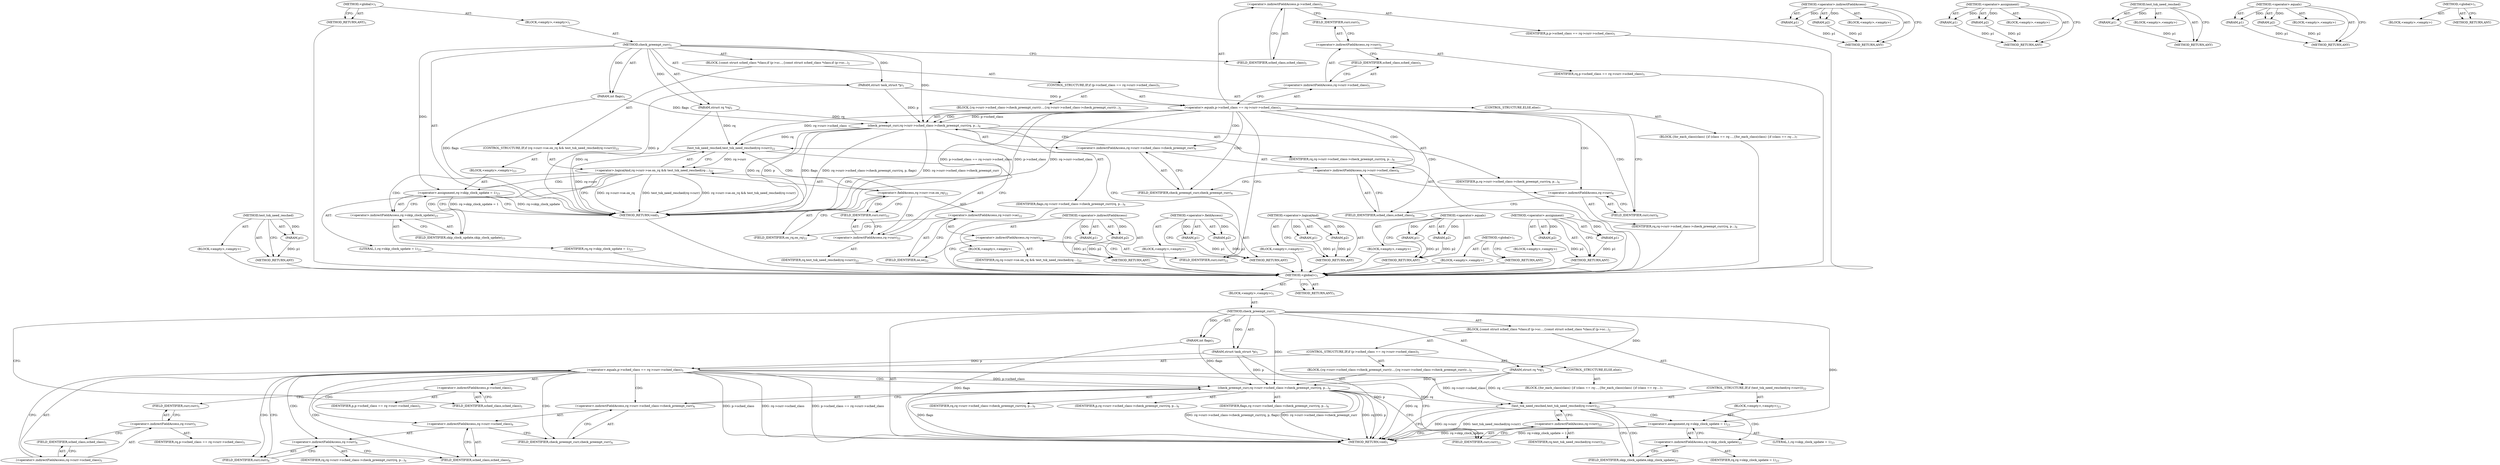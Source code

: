 digraph "&lt;operator&gt;.assignment" {
vulnerable_6 [label=<(METHOD,&lt;global&gt;)<SUB>1</SUB>>];
vulnerable_7 [label=<(BLOCK,&lt;empty&gt;,&lt;empty&gt;)<SUB>1</SUB>>];
vulnerable_8 [label=<(METHOD,check_preempt_curr)<SUB>1</SUB>>];
vulnerable_9 [label=<(PARAM,struct rq *rq)<SUB>1</SUB>>];
vulnerable_10 [label=<(PARAM,struct task_struct *p)<SUB>1</SUB>>];
vulnerable_11 [label=<(PARAM,int flags)<SUB>1</SUB>>];
vulnerable_12 [label=<(BLOCK,{
	const struct sched_class *class;

	if (p-&gt;sc...,{
	const struct sched_class *class;

	if (p-&gt;sc...)<SUB>2</SUB>>];
vulnerable_13 [label=<(CONTROL_STRUCTURE,IF,if (p-&gt;sched_class == rq-&gt;curr-&gt;sched_class))<SUB>5</SUB>>];
vulnerable_14 [label=<(&lt;operator&gt;.equals,p-&gt;sched_class == rq-&gt;curr-&gt;sched_class)<SUB>5</SUB>>];
vulnerable_15 [label=<(&lt;operator&gt;.indirectFieldAccess,p-&gt;sched_class)<SUB>5</SUB>>];
vulnerable_16 [label=<(IDENTIFIER,p,p-&gt;sched_class == rq-&gt;curr-&gt;sched_class)<SUB>5</SUB>>];
vulnerable_17 [label=<(FIELD_IDENTIFIER,sched_class,sched_class)<SUB>5</SUB>>];
vulnerable_18 [label=<(&lt;operator&gt;.indirectFieldAccess,rq-&gt;curr-&gt;sched_class)<SUB>5</SUB>>];
vulnerable_19 [label=<(&lt;operator&gt;.indirectFieldAccess,rq-&gt;curr)<SUB>5</SUB>>];
vulnerable_20 [label=<(IDENTIFIER,rq,p-&gt;sched_class == rq-&gt;curr-&gt;sched_class)<SUB>5</SUB>>];
vulnerable_21 [label=<(FIELD_IDENTIFIER,curr,curr)<SUB>5</SUB>>];
vulnerable_22 [label=<(FIELD_IDENTIFIER,sched_class,sched_class)<SUB>5</SUB>>];
vulnerable_23 [label=<(BLOCK,{
		rq-&gt;curr-&gt;sched_class-&gt;check_preempt_curr(r...,{
		rq-&gt;curr-&gt;sched_class-&gt;check_preempt_curr(r...)<SUB>5</SUB>>];
vulnerable_24 [label=<(check_preempt_curr,rq-&gt;curr-&gt;sched_class-&gt;check_preempt_curr(rq, p...)<SUB>6</SUB>>];
vulnerable_25 [label=<(&lt;operator&gt;.indirectFieldAccess,rq-&gt;curr-&gt;sched_class-&gt;check_preempt_curr)<SUB>6</SUB>>];
vulnerable_26 [label=<(&lt;operator&gt;.indirectFieldAccess,rq-&gt;curr-&gt;sched_class)<SUB>6</SUB>>];
vulnerable_27 [label=<(&lt;operator&gt;.indirectFieldAccess,rq-&gt;curr)<SUB>6</SUB>>];
vulnerable_28 [label=<(IDENTIFIER,rq,rq-&gt;curr-&gt;sched_class-&gt;check_preempt_curr(rq, p...)<SUB>6</SUB>>];
vulnerable_29 [label=<(FIELD_IDENTIFIER,curr,curr)<SUB>6</SUB>>];
vulnerable_30 [label=<(FIELD_IDENTIFIER,sched_class,sched_class)<SUB>6</SUB>>];
vulnerable_31 [label=<(FIELD_IDENTIFIER,check_preempt_curr,check_preempt_curr)<SUB>6</SUB>>];
vulnerable_32 [label=<(IDENTIFIER,rq,rq-&gt;curr-&gt;sched_class-&gt;check_preempt_curr(rq, p...)<SUB>6</SUB>>];
vulnerable_33 [label=<(IDENTIFIER,p,rq-&gt;curr-&gt;sched_class-&gt;check_preempt_curr(rq, p...)<SUB>6</SUB>>];
vulnerable_34 [label=<(IDENTIFIER,flags,rq-&gt;curr-&gt;sched_class-&gt;check_preempt_curr(rq, p...)<SUB>6</SUB>>];
vulnerable_35 [label=<(CONTROL_STRUCTURE,ELSE,else)<SUB>7</SUB>>];
vulnerable_36 [label=<(BLOCK,{
		for_each_class(class) {
			if (class == rq-...,{
		for_each_class(class) {
			if (class == rq-...)<SUB>7</SUB>>];
vulnerable_37 [label=<(CONTROL_STRUCTURE,IF,if (test_tsk_need_resched(rq-&gt;curr)))<SUB>22</SUB>>];
vulnerable_38 [label=<(test_tsk_need_resched,test_tsk_need_resched(rq-&gt;curr))<SUB>22</SUB>>];
vulnerable_39 [label=<(&lt;operator&gt;.indirectFieldAccess,rq-&gt;curr)<SUB>22</SUB>>];
vulnerable_40 [label=<(IDENTIFIER,rq,test_tsk_need_resched(rq-&gt;curr))<SUB>22</SUB>>];
vulnerable_41 [label=<(FIELD_IDENTIFIER,curr,curr)<SUB>22</SUB>>];
vulnerable_42 [label=<(BLOCK,&lt;empty&gt;,&lt;empty&gt;)<SUB>23</SUB>>];
vulnerable_43 [label=<(&lt;operator&gt;.assignment,rq-&gt;skip_clock_update = 1)<SUB>23</SUB>>];
vulnerable_44 [label=<(&lt;operator&gt;.indirectFieldAccess,rq-&gt;skip_clock_update)<SUB>23</SUB>>];
vulnerable_45 [label=<(IDENTIFIER,rq,rq-&gt;skip_clock_update = 1)<SUB>23</SUB>>];
vulnerable_46 [label=<(FIELD_IDENTIFIER,skip_clock_update,skip_clock_update)<SUB>23</SUB>>];
vulnerable_47 [label=<(LITERAL,1,rq-&gt;skip_clock_update = 1)<SUB>23</SUB>>];
vulnerable_48 [label=<(METHOD_RETURN,void)<SUB>1</SUB>>];
vulnerable_50 [label=<(METHOD_RETURN,ANY)<SUB>1</SUB>>];
vulnerable_74 [label=<(METHOD,&lt;operator&gt;.indirectFieldAccess)>];
vulnerable_75 [label=<(PARAM,p1)>];
vulnerable_76 [label=<(PARAM,p2)>];
vulnerable_77 [label=<(BLOCK,&lt;empty&gt;,&lt;empty&gt;)>];
vulnerable_78 [label=<(METHOD_RETURN,ANY)>];
vulnerable_83 [label=<(METHOD,&lt;operator&gt;.assignment)>];
vulnerable_84 [label=<(PARAM,p1)>];
vulnerable_85 [label=<(PARAM,p2)>];
vulnerable_86 [label=<(BLOCK,&lt;empty&gt;,&lt;empty&gt;)>];
vulnerable_87 [label=<(METHOD_RETURN,ANY)>];
vulnerable_79 [label=<(METHOD,test_tsk_need_resched)>];
vulnerable_80 [label=<(PARAM,p1)>];
vulnerable_81 [label=<(BLOCK,&lt;empty&gt;,&lt;empty&gt;)>];
vulnerable_82 [label=<(METHOD_RETURN,ANY)>];
vulnerable_69 [label=<(METHOD,&lt;operator&gt;.equals)>];
vulnerable_70 [label=<(PARAM,p1)>];
vulnerable_71 [label=<(PARAM,p2)>];
vulnerable_72 [label=<(BLOCK,&lt;empty&gt;,&lt;empty&gt;)>];
vulnerable_73 [label=<(METHOD_RETURN,ANY)>];
vulnerable_63 [label=<(METHOD,&lt;global&gt;)<SUB>1</SUB>>];
vulnerable_64 [label=<(BLOCK,&lt;empty&gt;,&lt;empty&gt;)>];
vulnerable_65 [label=<(METHOD_RETURN,ANY)>];
fixed_97 [label=<(METHOD,test_tsk_need_resched)>];
fixed_98 [label=<(PARAM,p1)>];
fixed_99 [label=<(BLOCK,&lt;empty&gt;,&lt;empty&gt;)>];
fixed_100 [label=<(METHOD_RETURN,ANY)>];
fixed_6 [label=<(METHOD,&lt;global&gt;)<SUB>1</SUB>>];
fixed_7 [label=<(BLOCK,&lt;empty&gt;,&lt;empty&gt;)<SUB>1</SUB>>];
fixed_8 [label=<(METHOD,check_preempt_curr)<SUB>1</SUB>>];
fixed_9 [label=<(PARAM,struct rq *rq)<SUB>1</SUB>>];
fixed_10 [label=<(PARAM,struct task_struct *p)<SUB>1</SUB>>];
fixed_11 [label=<(PARAM,int flags)<SUB>1</SUB>>];
fixed_12 [label=<(BLOCK,{
	const struct sched_class *class;

	if (p-&gt;sc...,{
	const struct sched_class *class;

	if (p-&gt;sc...)<SUB>2</SUB>>];
fixed_13 [label=<(CONTROL_STRUCTURE,IF,if (p-&gt;sched_class == rq-&gt;curr-&gt;sched_class))<SUB>5</SUB>>];
fixed_14 [label=<(&lt;operator&gt;.equals,p-&gt;sched_class == rq-&gt;curr-&gt;sched_class)<SUB>5</SUB>>];
fixed_15 [label=<(&lt;operator&gt;.indirectFieldAccess,p-&gt;sched_class)<SUB>5</SUB>>];
fixed_16 [label=<(IDENTIFIER,p,p-&gt;sched_class == rq-&gt;curr-&gt;sched_class)<SUB>5</SUB>>];
fixed_17 [label=<(FIELD_IDENTIFIER,sched_class,sched_class)<SUB>5</SUB>>];
fixed_18 [label=<(&lt;operator&gt;.indirectFieldAccess,rq-&gt;curr-&gt;sched_class)<SUB>5</SUB>>];
fixed_19 [label=<(&lt;operator&gt;.indirectFieldAccess,rq-&gt;curr)<SUB>5</SUB>>];
fixed_20 [label=<(IDENTIFIER,rq,p-&gt;sched_class == rq-&gt;curr-&gt;sched_class)<SUB>5</SUB>>];
fixed_21 [label=<(FIELD_IDENTIFIER,curr,curr)<SUB>5</SUB>>];
fixed_22 [label=<(FIELD_IDENTIFIER,sched_class,sched_class)<SUB>5</SUB>>];
fixed_23 [label=<(BLOCK,{
		rq-&gt;curr-&gt;sched_class-&gt;check_preempt_curr(r...,{
		rq-&gt;curr-&gt;sched_class-&gt;check_preempt_curr(r...)<SUB>5</SUB>>];
fixed_24 [label=<(check_preempt_curr,rq-&gt;curr-&gt;sched_class-&gt;check_preempt_curr(rq, p...)<SUB>6</SUB>>];
fixed_25 [label=<(&lt;operator&gt;.indirectFieldAccess,rq-&gt;curr-&gt;sched_class-&gt;check_preempt_curr)<SUB>6</SUB>>];
fixed_26 [label=<(&lt;operator&gt;.indirectFieldAccess,rq-&gt;curr-&gt;sched_class)<SUB>6</SUB>>];
fixed_27 [label=<(&lt;operator&gt;.indirectFieldAccess,rq-&gt;curr)<SUB>6</SUB>>];
fixed_28 [label=<(IDENTIFIER,rq,rq-&gt;curr-&gt;sched_class-&gt;check_preempt_curr(rq, p...)<SUB>6</SUB>>];
fixed_29 [label=<(FIELD_IDENTIFIER,curr,curr)<SUB>6</SUB>>];
fixed_30 [label=<(FIELD_IDENTIFIER,sched_class,sched_class)<SUB>6</SUB>>];
fixed_31 [label=<(FIELD_IDENTIFIER,check_preempt_curr,check_preempt_curr)<SUB>6</SUB>>];
fixed_32 [label=<(IDENTIFIER,rq,rq-&gt;curr-&gt;sched_class-&gt;check_preempt_curr(rq, p...)<SUB>6</SUB>>];
fixed_33 [label=<(IDENTIFIER,p,rq-&gt;curr-&gt;sched_class-&gt;check_preempt_curr(rq, p...)<SUB>6</SUB>>];
fixed_34 [label=<(IDENTIFIER,flags,rq-&gt;curr-&gt;sched_class-&gt;check_preempt_curr(rq, p...)<SUB>6</SUB>>];
fixed_35 [label=<(CONTROL_STRUCTURE,ELSE,else)<SUB>7</SUB>>];
fixed_36 [label=<(BLOCK,{
		for_each_class(class) {
			if (class == rq-...,{
		for_each_class(class) {
			if (class == rq-...)<SUB>7</SUB>>];
fixed_37 [label=<(CONTROL_STRUCTURE,IF,if (rq-&gt;curr-&gt;se.on_rq &amp;&amp; test_tsk_need_resched(rq-&gt;curr)))<SUB>22</SUB>>];
fixed_38 [label=<(&lt;operator&gt;.logicalAnd,rq-&gt;curr-&gt;se.on_rq &amp;&amp; test_tsk_need_resched(rq-...)<SUB>22</SUB>>];
fixed_39 [label=<(&lt;operator&gt;.fieldAccess,rq-&gt;curr-&gt;se.on_rq)<SUB>22</SUB>>];
fixed_40 [label=<(&lt;operator&gt;.indirectFieldAccess,rq-&gt;curr-&gt;se)<SUB>22</SUB>>];
fixed_41 [label=<(&lt;operator&gt;.indirectFieldAccess,rq-&gt;curr)<SUB>22</SUB>>];
fixed_42 [label=<(IDENTIFIER,rq,rq-&gt;curr-&gt;se.on_rq &amp;&amp; test_tsk_need_resched(rq-...)<SUB>22</SUB>>];
fixed_43 [label=<(FIELD_IDENTIFIER,curr,curr)<SUB>22</SUB>>];
fixed_44 [label=<(FIELD_IDENTIFIER,se,se)<SUB>22</SUB>>];
fixed_45 [label=<(FIELD_IDENTIFIER,on_rq,on_rq)<SUB>22</SUB>>];
fixed_46 [label=<(test_tsk_need_resched,test_tsk_need_resched(rq-&gt;curr))<SUB>22</SUB>>];
fixed_47 [label=<(&lt;operator&gt;.indirectFieldAccess,rq-&gt;curr)<SUB>22</SUB>>];
fixed_48 [label=<(IDENTIFIER,rq,test_tsk_need_resched(rq-&gt;curr))<SUB>22</SUB>>];
fixed_49 [label=<(FIELD_IDENTIFIER,curr,curr)<SUB>22</SUB>>];
fixed_50 [label=<(BLOCK,&lt;empty&gt;,&lt;empty&gt;)<SUB>23</SUB>>];
fixed_51 [label=<(&lt;operator&gt;.assignment,rq-&gt;skip_clock_update = 1)<SUB>23</SUB>>];
fixed_52 [label=<(&lt;operator&gt;.indirectFieldAccess,rq-&gt;skip_clock_update)<SUB>23</SUB>>];
fixed_53 [label=<(IDENTIFIER,rq,rq-&gt;skip_clock_update = 1)<SUB>23</SUB>>];
fixed_54 [label=<(FIELD_IDENTIFIER,skip_clock_update,skip_clock_update)<SUB>23</SUB>>];
fixed_55 [label=<(LITERAL,1,rq-&gt;skip_clock_update = 1)<SUB>23</SUB>>];
fixed_56 [label=<(METHOD_RETURN,void)<SUB>1</SUB>>];
fixed_58 [label=<(METHOD_RETURN,ANY)<SUB>1</SUB>>];
fixed_82 [label=<(METHOD,&lt;operator&gt;.indirectFieldAccess)>];
fixed_83 [label=<(PARAM,p1)>];
fixed_84 [label=<(PARAM,p2)>];
fixed_85 [label=<(BLOCK,&lt;empty&gt;,&lt;empty&gt;)>];
fixed_86 [label=<(METHOD_RETURN,ANY)>];
fixed_92 [label=<(METHOD,&lt;operator&gt;.fieldAccess)>];
fixed_93 [label=<(PARAM,p1)>];
fixed_94 [label=<(PARAM,p2)>];
fixed_95 [label=<(BLOCK,&lt;empty&gt;,&lt;empty&gt;)>];
fixed_96 [label=<(METHOD_RETURN,ANY)>];
fixed_87 [label=<(METHOD,&lt;operator&gt;.logicalAnd)>];
fixed_88 [label=<(PARAM,p1)>];
fixed_89 [label=<(PARAM,p2)>];
fixed_90 [label=<(BLOCK,&lt;empty&gt;,&lt;empty&gt;)>];
fixed_91 [label=<(METHOD_RETURN,ANY)>];
fixed_77 [label=<(METHOD,&lt;operator&gt;.equals)>];
fixed_78 [label=<(PARAM,p1)>];
fixed_79 [label=<(PARAM,p2)>];
fixed_80 [label=<(BLOCK,&lt;empty&gt;,&lt;empty&gt;)>];
fixed_81 [label=<(METHOD_RETURN,ANY)>];
fixed_71 [label=<(METHOD,&lt;global&gt;)<SUB>1</SUB>>];
fixed_72 [label=<(BLOCK,&lt;empty&gt;,&lt;empty&gt;)>];
fixed_73 [label=<(METHOD_RETURN,ANY)>];
fixed_101 [label=<(METHOD,&lt;operator&gt;.assignment)>];
fixed_102 [label=<(PARAM,p1)>];
fixed_103 [label=<(PARAM,p2)>];
fixed_104 [label=<(BLOCK,&lt;empty&gt;,&lt;empty&gt;)>];
fixed_105 [label=<(METHOD_RETURN,ANY)>];
vulnerable_6 -> vulnerable_7  [key=0, label="AST: "];
vulnerable_6 -> vulnerable_50  [key=0, label="AST: "];
vulnerable_6 -> vulnerable_50  [key=1, label="CFG: "];
vulnerable_7 -> vulnerable_8  [key=0, label="AST: "];
vulnerable_8 -> vulnerable_9  [key=0, label="AST: "];
vulnerable_8 -> vulnerable_9  [key=1, label="DDG: "];
vulnerable_8 -> vulnerable_10  [key=0, label="AST: "];
vulnerable_8 -> vulnerable_10  [key=1, label="DDG: "];
vulnerable_8 -> vulnerable_11  [key=0, label="AST: "];
vulnerable_8 -> vulnerable_11  [key=1, label="DDG: "];
vulnerable_8 -> vulnerable_12  [key=0, label="AST: "];
vulnerable_8 -> vulnerable_48  [key=0, label="AST: "];
vulnerable_8 -> vulnerable_17  [key=0, label="CFG: "];
vulnerable_8 -> vulnerable_43  [key=0, label="DDG: "];
vulnerable_8 -> vulnerable_24  [key=0, label="DDG: "];
vulnerable_9 -> vulnerable_48  [key=0, label="DDG: rq"];
vulnerable_9 -> vulnerable_38  [key=0, label="DDG: rq"];
vulnerable_9 -> vulnerable_24  [key=0, label="DDG: rq"];
vulnerable_10 -> vulnerable_48  [key=0, label="DDG: p"];
vulnerable_10 -> vulnerable_14  [key=0, label="DDG: p"];
vulnerable_10 -> vulnerable_24  [key=0, label="DDG: p"];
vulnerable_11 -> vulnerable_48  [key=0, label="DDG: flags"];
vulnerable_11 -> vulnerable_24  [key=0, label="DDG: flags"];
vulnerable_12 -> vulnerable_13  [key=0, label="AST: "];
vulnerable_12 -> vulnerable_37  [key=0, label="AST: "];
vulnerable_13 -> vulnerable_14  [key=0, label="AST: "];
vulnerable_13 -> vulnerable_23  [key=0, label="AST: "];
vulnerable_13 -> vulnerable_35  [key=0, label="AST: "];
vulnerable_14 -> vulnerable_15  [key=0, label="AST: "];
vulnerable_14 -> vulnerable_18  [key=0, label="AST: "];
vulnerable_14 -> vulnerable_29  [key=0, label="CFG: "];
vulnerable_14 -> vulnerable_29  [key=1, label="CDG: "];
vulnerable_14 -> vulnerable_41  [key=0, label="CFG: "];
vulnerable_14 -> vulnerable_48  [key=0, label="DDG: p-&gt;sched_class"];
vulnerable_14 -> vulnerable_48  [key=1, label="DDG: rq-&gt;curr-&gt;sched_class"];
vulnerable_14 -> vulnerable_48  [key=2, label="DDG: p-&gt;sched_class == rq-&gt;curr-&gt;sched_class"];
vulnerable_14 -> vulnerable_38  [key=0, label="DDG: rq-&gt;curr-&gt;sched_class"];
vulnerable_14 -> vulnerable_24  [key=0, label="DDG: p-&gt;sched_class"];
vulnerable_14 -> vulnerable_24  [key=1, label="CDG: "];
vulnerable_14 -> vulnerable_30  [key=0, label="CDG: "];
vulnerable_14 -> vulnerable_26  [key=0, label="CDG: "];
vulnerable_14 -> vulnerable_25  [key=0, label="CDG: "];
vulnerable_14 -> vulnerable_27  [key=0, label="CDG: "];
vulnerable_14 -> vulnerable_31  [key=0, label="CDG: "];
vulnerable_15 -> vulnerable_16  [key=0, label="AST: "];
vulnerable_15 -> vulnerable_17  [key=0, label="AST: "];
vulnerable_15 -> vulnerable_21  [key=0, label="CFG: "];
vulnerable_17 -> vulnerable_15  [key=0, label="CFG: "];
vulnerable_18 -> vulnerable_19  [key=0, label="AST: "];
vulnerable_18 -> vulnerable_22  [key=0, label="AST: "];
vulnerable_18 -> vulnerable_14  [key=0, label="CFG: "];
vulnerable_19 -> vulnerable_20  [key=0, label="AST: "];
vulnerable_19 -> vulnerable_21  [key=0, label="AST: "];
vulnerable_19 -> vulnerable_22  [key=0, label="CFG: "];
vulnerable_21 -> vulnerable_19  [key=0, label="CFG: "];
vulnerable_22 -> vulnerable_18  [key=0, label="CFG: "];
vulnerable_23 -> vulnerable_24  [key=0, label="AST: "];
vulnerable_24 -> vulnerable_25  [key=0, label="AST: "];
vulnerable_24 -> vulnerable_32  [key=0, label="AST: "];
vulnerable_24 -> vulnerable_33  [key=0, label="AST: "];
vulnerable_24 -> vulnerable_34  [key=0, label="AST: "];
vulnerable_24 -> vulnerable_41  [key=0, label="CFG: "];
vulnerable_24 -> vulnerable_48  [key=0, label="DDG: rq-&gt;curr-&gt;sched_class-&gt;check_preempt_curr"];
vulnerable_24 -> vulnerable_48  [key=1, label="DDG: rq"];
vulnerable_24 -> vulnerable_48  [key=2, label="DDG: p"];
vulnerable_24 -> vulnerable_48  [key=3, label="DDG: flags"];
vulnerable_24 -> vulnerable_48  [key=4, label="DDG: rq-&gt;curr-&gt;sched_class-&gt;check_preempt_curr(rq, p, flags)"];
vulnerable_24 -> vulnerable_38  [key=0, label="DDG: rq"];
vulnerable_25 -> vulnerable_26  [key=0, label="AST: "];
vulnerable_25 -> vulnerable_31  [key=0, label="AST: "];
vulnerable_25 -> vulnerable_24  [key=0, label="CFG: "];
vulnerable_26 -> vulnerable_27  [key=0, label="AST: "];
vulnerable_26 -> vulnerable_30  [key=0, label="AST: "];
vulnerable_26 -> vulnerable_31  [key=0, label="CFG: "];
vulnerable_27 -> vulnerable_28  [key=0, label="AST: "];
vulnerable_27 -> vulnerable_29  [key=0, label="AST: "];
vulnerable_27 -> vulnerable_30  [key=0, label="CFG: "];
vulnerable_29 -> vulnerable_27  [key=0, label="CFG: "];
vulnerable_30 -> vulnerable_26  [key=0, label="CFG: "];
vulnerable_31 -> vulnerable_25  [key=0, label="CFG: "];
vulnerable_35 -> vulnerable_36  [key=0, label="AST: "];
vulnerable_37 -> vulnerable_38  [key=0, label="AST: "];
vulnerable_37 -> vulnerable_42  [key=0, label="AST: "];
vulnerable_38 -> vulnerable_39  [key=0, label="AST: "];
vulnerable_38 -> vulnerable_48  [key=0, label="CFG: "];
vulnerable_38 -> vulnerable_48  [key=1, label="DDG: rq-&gt;curr"];
vulnerable_38 -> vulnerable_48  [key=2, label="DDG: test_tsk_need_resched(rq-&gt;curr)"];
vulnerable_38 -> vulnerable_46  [key=0, label="CFG: "];
vulnerable_38 -> vulnerable_46  [key=1, label="CDG: "];
vulnerable_38 -> vulnerable_44  [key=0, label="CDG: "];
vulnerable_38 -> vulnerable_43  [key=0, label="CDG: "];
vulnerable_39 -> vulnerable_40  [key=0, label="AST: "];
vulnerable_39 -> vulnerable_41  [key=0, label="AST: "];
vulnerable_39 -> vulnerable_38  [key=0, label="CFG: "];
vulnerable_41 -> vulnerable_39  [key=0, label="CFG: "];
vulnerable_42 -> vulnerable_43  [key=0, label="AST: "];
vulnerable_43 -> vulnerable_44  [key=0, label="AST: "];
vulnerable_43 -> vulnerable_47  [key=0, label="AST: "];
vulnerable_43 -> vulnerable_48  [key=0, label="CFG: "];
vulnerable_43 -> vulnerable_48  [key=1, label="DDG: rq-&gt;skip_clock_update"];
vulnerable_43 -> vulnerable_48  [key=2, label="DDG: rq-&gt;skip_clock_update = 1"];
vulnerable_44 -> vulnerable_45  [key=0, label="AST: "];
vulnerable_44 -> vulnerable_46  [key=0, label="AST: "];
vulnerable_44 -> vulnerable_43  [key=0, label="CFG: "];
vulnerable_46 -> vulnerable_44  [key=0, label="CFG: "];
vulnerable_74 -> vulnerable_75  [key=0, label="AST: "];
vulnerable_74 -> vulnerable_75  [key=1, label="DDG: "];
vulnerable_74 -> vulnerable_77  [key=0, label="AST: "];
vulnerable_74 -> vulnerable_76  [key=0, label="AST: "];
vulnerable_74 -> vulnerable_76  [key=1, label="DDG: "];
vulnerable_74 -> vulnerable_78  [key=0, label="AST: "];
vulnerable_74 -> vulnerable_78  [key=1, label="CFG: "];
vulnerable_75 -> vulnerable_78  [key=0, label="DDG: p1"];
vulnerable_76 -> vulnerable_78  [key=0, label="DDG: p2"];
vulnerable_83 -> vulnerable_84  [key=0, label="AST: "];
vulnerable_83 -> vulnerable_84  [key=1, label="DDG: "];
vulnerable_83 -> vulnerable_86  [key=0, label="AST: "];
vulnerable_83 -> vulnerable_85  [key=0, label="AST: "];
vulnerable_83 -> vulnerable_85  [key=1, label="DDG: "];
vulnerable_83 -> vulnerable_87  [key=0, label="AST: "];
vulnerable_83 -> vulnerable_87  [key=1, label="CFG: "];
vulnerable_84 -> vulnerable_87  [key=0, label="DDG: p1"];
vulnerable_85 -> vulnerable_87  [key=0, label="DDG: p2"];
vulnerable_79 -> vulnerable_80  [key=0, label="AST: "];
vulnerable_79 -> vulnerable_80  [key=1, label="DDG: "];
vulnerable_79 -> vulnerable_81  [key=0, label="AST: "];
vulnerable_79 -> vulnerable_82  [key=0, label="AST: "];
vulnerable_79 -> vulnerable_82  [key=1, label="CFG: "];
vulnerable_80 -> vulnerable_82  [key=0, label="DDG: p1"];
vulnerable_69 -> vulnerable_70  [key=0, label="AST: "];
vulnerable_69 -> vulnerable_70  [key=1, label="DDG: "];
vulnerable_69 -> vulnerable_72  [key=0, label="AST: "];
vulnerable_69 -> vulnerable_71  [key=0, label="AST: "];
vulnerable_69 -> vulnerable_71  [key=1, label="DDG: "];
vulnerable_69 -> vulnerable_73  [key=0, label="AST: "];
vulnerable_69 -> vulnerable_73  [key=1, label="CFG: "];
vulnerable_70 -> vulnerable_73  [key=0, label="DDG: p1"];
vulnerable_71 -> vulnerable_73  [key=0, label="DDG: p2"];
vulnerable_63 -> vulnerable_64  [key=0, label="AST: "];
vulnerable_63 -> vulnerable_65  [key=0, label="AST: "];
vulnerable_63 -> vulnerable_65  [key=1, label="CFG: "];
fixed_97 -> fixed_98  [key=0, label="AST: "];
fixed_97 -> fixed_98  [key=1, label="DDG: "];
fixed_97 -> fixed_99  [key=0, label="AST: "];
fixed_97 -> fixed_100  [key=0, label="AST: "];
fixed_97 -> fixed_100  [key=1, label="CFG: "];
fixed_98 -> fixed_100  [key=0, label="DDG: p1"];
fixed_99 -> vulnerable_6  [key=0];
fixed_100 -> vulnerable_6  [key=0];
fixed_6 -> fixed_7  [key=0, label="AST: "];
fixed_6 -> fixed_58  [key=0, label="AST: "];
fixed_6 -> fixed_58  [key=1, label="CFG: "];
fixed_7 -> fixed_8  [key=0, label="AST: "];
fixed_8 -> fixed_9  [key=0, label="AST: "];
fixed_8 -> fixed_9  [key=1, label="DDG: "];
fixed_8 -> fixed_10  [key=0, label="AST: "];
fixed_8 -> fixed_10  [key=1, label="DDG: "];
fixed_8 -> fixed_11  [key=0, label="AST: "];
fixed_8 -> fixed_11  [key=1, label="DDG: "];
fixed_8 -> fixed_12  [key=0, label="AST: "];
fixed_8 -> fixed_56  [key=0, label="AST: "];
fixed_8 -> fixed_17  [key=0, label="CFG: "];
fixed_8 -> fixed_51  [key=0, label="DDG: "];
fixed_8 -> fixed_24  [key=0, label="DDG: "];
fixed_9 -> fixed_56  [key=0, label="DDG: rq"];
fixed_9 -> fixed_24  [key=0, label="DDG: rq"];
fixed_9 -> fixed_46  [key=0, label="DDG: rq"];
fixed_10 -> fixed_56  [key=0, label="DDG: p"];
fixed_10 -> fixed_14  [key=0, label="DDG: p"];
fixed_10 -> fixed_24  [key=0, label="DDG: p"];
fixed_11 -> fixed_56  [key=0, label="DDG: flags"];
fixed_11 -> fixed_24  [key=0, label="DDG: flags"];
fixed_12 -> fixed_13  [key=0, label="AST: "];
fixed_12 -> fixed_37  [key=0, label="AST: "];
fixed_13 -> fixed_14  [key=0, label="AST: "];
fixed_13 -> fixed_23  [key=0, label="AST: "];
fixed_13 -> fixed_35  [key=0, label="AST: "];
fixed_14 -> fixed_15  [key=0, label="AST: "];
fixed_14 -> fixed_18  [key=0, label="AST: "];
fixed_14 -> fixed_29  [key=0, label="CFG: "];
fixed_14 -> fixed_29  [key=1, label="CDG: "];
fixed_14 -> fixed_43  [key=0, label="CFG: "];
fixed_14 -> fixed_56  [key=0, label="DDG: p-&gt;sched_class"];
fixed_14 -> fixed_56  [key=1, label="DDG: rq-&gt;curr-&gt;sched_class"];
fixed_14 -> fixed_56  [key=2, label="DDG: p-&gt;sched_class == rq-&gt;curr-&gt;sched_class"];
fixed_14 -> fixed_24  [key=0, label="DDG: p-&gt;sched_class"];
fixed_14 -> fixed_24  [key=1, label="CDG: "];
fixed_14 -> fixed_46  [key=0, label="DDG: rq-&gt;curr-&gt;sched_class"];
fixed_14 -> fixed_30  [key=0, label="CDG: "];
fixed_14 -> fixed_26  [key=0, label="CDG: "];
fixed_14 -> fixed_25  [key=0, label="CDG: "];
fixed_14 -> fixed_27  [key=0, label="CDG: "];
fixed_14 -> fixed_31  [key=0, label="CDG: "];
fixed_15 -> fixed_16  [key=0, label="AST: "];
fixed_15 -> fixed_17  [key=0, label="AST: "];
fixed_15 -> fixed_21  [key=0, label="CFG: "];
fixed_16 -> vulnerable_6  [key=0];
fixed_17 -> fixed_15  [key=0, label="CFG: "];
fixed_18 -> fixed_19  [key=0, label="AST: "];
fixed_18 -> fixed_22  [key=0, label="AST: "];
fixed_18 -> fixed_14  [key=0, label="CFG: "];
fixed_19 -> fixed_20  [key=0, label="AST: "];
fixed_19 -> fixed_21  [key=0, label="AST: "];
fixed_19 -> fixed_22  [key=0, label="CFG: "];
fixed_20 -> vulnerable_6  [key=0];
fixed_21 -> fixed_19  [key=0, label="CFG: "];
fixed_22 -> fixed_18  [key=0, label="CFG: "];
fixed_23 -> fixed_24  [key=0, label="AST: "];
fixed_24 -> fixed_25  [key=0, label="AST: "];
fixed_24 -> fixed_32  [key=0, label="AST: "];
fixed_24 -> fixed_33  [key=0, label="AST: "];
fixed_24 -> fixed_34  [key=0, label="AST: "];
fixed_24 -> fixed_43  [key=0, label="CFG: "];
fixed_24 -> fixed_56  [key=0, label="DDG: rq-&gt;curr-&gt;sched_class-&gt;check_preempt_curr"];
fixed_24 -> fixed_56  [key=1, label="DDG: rq"];
fixed_24 -> fixed_56  [key=2, label="DDG: p"];
fixed_24 -> fixed_56  [key=3, label="DDG: flags"];
fixed_24 -> fixed_56  [key=4, label="DDG: rq-&gt;curr-&gt;sched_class-&gt;check_preempt_curr(rq, p, flags)"];
fixed_24 -> fixed_46  [key=0, label="DDG: rq"];
fixed_25 -> fixed_26  [key=0, label="AST: "];
fixed_25 -> fixed_31  [key=0, label="AST: "];
fixed_25 -> fixed_24  [key=0, label="CFG: "];
fixed_26 -> fixed_27  [key=0, label="AST: "];
fixed_26 -> fixed_30  [key=0, label="AST: "];
fixed_26 -> fixed_31  [key=0, label="CFG: "];
fixed_27 -> fixed_28  [key=0, label="AST: "];
fixed_27 -> fixed_29  [key=0, label="AST: "];
fixed_27 -> fixed_30  [key=0, label="CFG: "];
fixed_28 -> vulnerable_6  [key=0];
fixed_29 -> fixed_27  [key=0, label="CFG: "];
fixed_30 -> fixed_26  [key=0, label="CFG: "];
fixed_31 -> fixed_25  [key=0, label="CFG: "];
fixed_32 -> vulnerable_6  [key=0];
fixed_33 -> vulnerable_6  [key=0];
fixed_34 -> vulnerable_6  [key=0];
fixed_35 -> fixed_36  [key=0, label="AST: "];
fixed_36 -> vulnerable_6  [key=0];
fixed_37 -> fixed_38  [key=0, label="AST: "];
fixed_37 -> fixed_50  [key=0, label="AST: "];
fixed_38 -> fixed_39  [key=0, label="AST: "];
fixed_38 -> fixed_46  [key=0, label="AST: "];
fixed_38 -> fixed_56  [key=0, label="CFG: "];
fixed_38 -> fixed_56  [key=1, label="DDG: rq-&gt;curr-&gt;se.on_rq"];
fixed_38 -> fixed_56  [key=2, label="DDG: test_tsk_need_resched(rq-&gt;curr)"];
fixed_38 -> fixed_56  [key=3, label="DDG: rq-&gt;curr-&gt;se.on_rq &amp;&amp; test_tsk_need_resched(rq-&gt;curr)"];
fixed_38 -> fixed_54  [key=0, label="CFG: "];
fixed_38 -> fixed_54  [key=1, label="CDG: "];
fixed_38 -> fixed_51  [key=0, label="CDG: "];
fixed_38 -> fixed_52  [key=0, label="CDG: "];
fixed_39 -> fixed_40  [key=0, label="AST: "];
fixed_39 -> fixed_45  [key=0, label="AST: "];
fixed_39 -> fixed_38  [key=0, label="CFG: "];
fixed_39 -> fixed_49  [key=0, label="CFG: "];
fixed_39 -> fixed_49  [key=1, label="CDG: "];
fixed_39 -> fixed_47  [key=0, label="CDG: "];
fixed_39 -> fixed_46  [key=0, label="CDG: "];
fixed_40 -> fixed_41  [key=0, label="AST: "];
fixed_40 -> fixed_44  [key=0, label="AST: "];
fixed_40 -> fixed_45  [key=0, label="CFG: "];
fixed_41 -> fixed_42  [key=0, label="AST: "];
fixed_41 -> fixed_43  [key=0, label="AST: "];
fixed_41 -> fixed_44  [key=0, label="CFG: "];
fixed_42 -> vulnerable_6  [key=0];
fixed_43 -> fixed_41  [key=0, label="CFG: "];
fixed_44 -> fixed_40  [key=0, label="CFG: "];
fixed_45 -> fixed_39  [key=0, label="CFG: "];
fixed_46 -> fixed_47  [key=0, label="AST: "];
fixed_46 -> fixed_38  [key=0, label="CFG: "];
fixed_46 -> fixed_38  [key=1, label="DDG: rq-&gt;curr"];
fixed_46 -> fixed_56  [key=0, label="DDG: rq-&gt;curr"];
fixed_47 -> fixed_48  [key=0, label="AST: "];
fixed_47 -> fixed_49  [key=0, label="AST: "];
fixed_47 -> fixed_46  [key=0, label="CFG: "];
fixed_48 -> vulnerable_6  [key=0];
fixed_49 -> fixed_47  [key=0, label="CFG: "];
fixed_50 -> fixed_51  [key=0, label="AST: "];
fixed_51 -> fixed_52  [key=0, label="AST: "];
fixed_51 -> fixed_55  [key=0, label="AST: "];
fixed_51 -> fixed_56  [key=0, label="CFG: "];
fixed_51 -> fixed_56  [key=1, label="DDG: rq-&gt;skip_clock_update"];
fixed_51 -> fixed_56  [key=2, label="DDG: rq-&gt;skip_clock_update = 1"];
fixed_52 -> fixed_53  [key=0, label="AST: "];
fixed_52 -> fixed_54  [key=0, label="AST: "];
fixed_52 -> fixed_51  [key=0, label="CFG: "];
fixed_53 -> vulnerable_6  [key=0];
fixed_54 -> fixed_52  [key=0, label="CFG: "];
fixed_55 -> vulnerable_6  [key=0];
fixed_56 -> vulnerable_6  [key=0];
fixed_58 -> vulnerable_6  [key=0];
fixed_82 -> fixed_83  [key=0, label="AST: "];
fixed_82 -> fixed_83  [key=1, label="DDG: "];
fixed_82 -> fixed_85  [key=0, label="AST: "];
fixed_82 -> fixed_84  [key=0, label="AST: "];
fixed_82 -> fixed_84  [key=1, label="DDG: "];
fixed_82 -> fixed_86  [key=0, label="AST: "];
fixed_82 -> fixed_86  [key=1, label="CFG: "];
fixed_83 -> fixed_86  [key=0, label="DDG: p1"];
fixed_84 -> fixed_86  [key=0, label="DDG: p2"];
fixed_85 -> vulnerable_6  [key=0];
fixed_86 -> vulnerable_6  [key=0];
fixed_92 -> fixed_93  [key=0, label="AST: "];
fixed_92 -> fixed_93  [key=1, label="DDG: "];
fixed_92 -> fixed_95  [key=0, label="AST: "];
fixed_92 -> fixed_94  [key=0, label="AST: "];
fixed_92 -> fixed_94  [key=1, label="DDG: "];
fixed_92 -> fixed_96  [key=0, label="AST: "];
fixed_92 -> fixed_96  [key=1, label="CFG: "];
fixed_93 -> fixed_96  [key=0, label="DDG: p1"];
fixed_94 -> fixed_96  [key=0, label="DDG: p2"];
fixed_95 -> vulnerable_6  [key=0];
fixed_96 -> vulnerable_6  [key=0];
fixed_87 -> fixed_88  [key=0, label="AST: "];
fixed_87 -> fixed_88  [key=1, label="DDG: "];
fixed_87 -> fixed_90  [key=0, label="AST: "];
fixed_87 -> fixed_89  [key=0, label="AST: "];
fixed_87 -> fixed_89  [key=1, label="DDG: "];
fixed_87 -> fixed_91  [key=0, label="AST: "];
fixed_87 -> fixed_91  [key=1, label="CFG: "];
fixed_88 -> fixed_91  [key=0, label="DDG: p1"];
fixed_89 -> fixed_91  [key=0, label="DDG: p2"];
fixed_90 -> vulnerable_6  [key=0];
fixed_91 -> vulnerable_6  [key=0];
fixed_77 -> fixed_78  [key=0, label="AST: "];
fixed_77 -> fixed_78  [key=1, label="DDG: "];
fixed_77 -> fixed_80  [key=0, label="AST: "];
fixed_77 -> fixed_79  [key=0, label="AST: "];
fixed_77 -> fixed_79  [key=1, label="DDG: "];
fixed_77 -> fixed_81  [key=0, label="AST: "];
fixed_77 -> fixed_81  [key=1, label="CFG: "];
fixed_78 -> fixed_81  [key=0, label="DDG: p1"];
fixed_79 -> fixed_81  [key=0, label="DDG: p2"];
fixed_80 -> vulnerable_6  [key=0];
fixed_81 -> vulnerable_6  [key=0];
fixed_71 -> fixed_72  [key=0, label="AST: "];
fixed_71 -> fixed_73  [key=0, label="AST: "];
fixed_71 -> fixed_73  [key=1, label="CFG: "];
fixed_72 -> vulnerable_6  [key=0];
fixed_73 -> vulnerable_6  [key=0];
fixed_101 -> fixed_102  [key=0, label="AST: "];
fixed_101 -> fixed_102  [key=1, label="DDG: "];
fixed_101 -> fixed_104  [key=0, label="AST: "];
fixed_101 -> fixed_103  [key=0, label="AST: "];
fixed_101 -> fixed_103  [key=1, label="DDG: "];
fixed_101 -> fixed_105  [key=0, label="AST: "];
fixed_101 -> fixed_105  [key=1, label="CFG: "];
fixed_102 -> fixed_105  [key=0, label="DDG: p1"];
fixed_103 -> fixed_105  [key=0, label="DDG: p2"];
fixed_104 -> vulnerable_6  [key=0];
fixed_105 -> vulnerable_6  [key=0];
}
